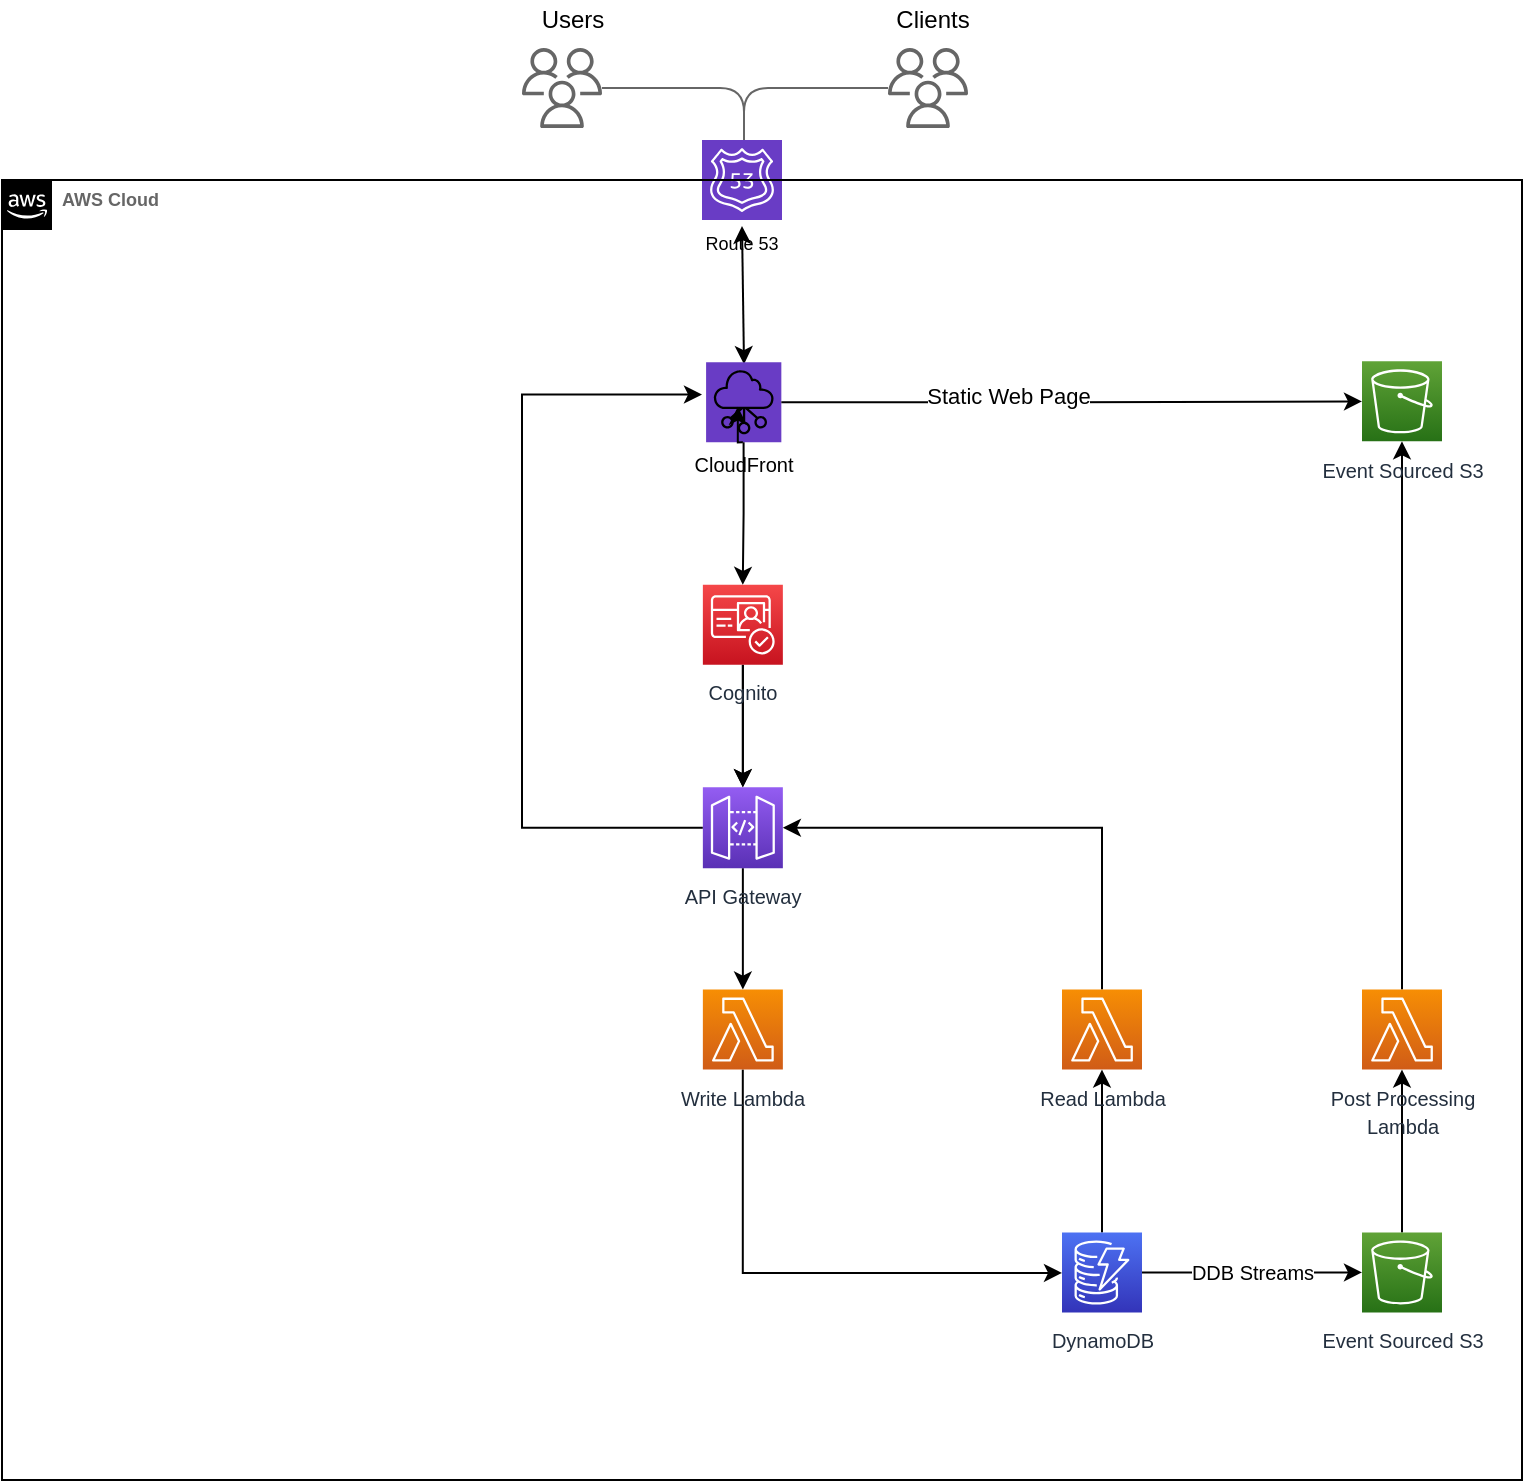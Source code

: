 <mxfile version="13.3.0" type="github">
  <diagram id="En8DPw2VWvYYrCO0BwaC" name="Page-1">
    <mxGraphModel dx="946" dy="614" grid="1" gridSize="10" guides="1" tooltips="1" connect="1" arrows="1" fold="1" page="1" pageScale="1" pageWidth="850" pageHeight="1100" math="0" shadow="0">
      <root>
        <mxCell id="0" />
        <mxCell id="1" parent="0" />
        <UserObject label="" lucidchartObjectId="ZyE4c_P3Ufc7" id="kpLQ-KXEZiZvVzIevv52-104">
          <mxCell style="html=1;whiteSpace=wrap;shape=mxgraph.aws4.users;labelPosition=center;verticalLabelPosition=bottom;align=center;verticalAlign=top;strokeColor=none;fontSize=11;spacing=0;strokeOpacity=100;fillOpacity=100;fillColor=#666666;" parent="1" vertex="1">
            <mxGeometry x="310" y="104" width="40" height="40" as="geometry" />
          </mxCell>
        </UserObject>
        <UserObject label="" lucidchartObjectId="ZyE4HLhWYkgI" id="kpLQ-KXEZiZvVzIevv52-105">
          <mxCell style="html=1;jettySize=18;fontSize=11;strokeColor=#666666;strokeOpacity=100;rounded=1;arcSize=24;edgeStyle=orthogonalEdgeStyle;startArrow=none;;endArrow=none;;exitX=1.0;exitY=0.5;exitPerimeter=1;entryX=0.5;entryY=1.078e-16;entryPerimeter=1;" parent="1" source="kpLQ-KXEZiZvVzIevv52-104" edge="1">
            <mxGeometry width="100" height="100" relative="1" as="geometry">
              <Array as="points">
                <mxPoint x="421.5" y="124" />
              </Array>
              <mxPoint x="421" y="150" as="targetPoint" />
            </mxGeometry>
          </mxCell>
        </UserObject>
        <UserObject label="" lucidchartObjectId="ZyE41c8WnD6." id="kpLQ-KXEZiZvVzIevv52-106">
          <mxCell style="html=1;whiteSpace=wrap;shape=mxgraph.aws4.users;labelPosition=center;verticalLabelPosition=bottom;align=center;verticalAlign=top;strokeColor=none;fontSize=11;spacing=0;strokeOpacity=100;fillOpacity=100;fillColor=#666666;" parent="1" vertex="1">
            <mxGeometry x="493" y="104" width="40" height="40" as="geometry" />
          </mxCell>
        </UserObject>
        <UserObject label="" lucidchartObjectId="ZyE43OfRoB9h" id="kpLQ-KXEZiZvVzIevv52-107">
          <mxCell style="html=1;jettySize=18;fontSize=11;strokeColor=#666666;strokeOpacity=100;rounded=1;arcSize=24;edgeStyle=orthogonalEdgeStyle;startArrow=none;;endArrow=none;;exitX=0;exitY=0.5;exitPerimeter=1;entryX=0.5;entryY=1.078e-16;entryPerimeter=1;" parent="1" source="kpLQ-KXEZiZvVzIevv52-106" edge="1">
            <mxGeometry width="100" height="100" relative="1" as="geometry">
              <Array as="points">
                <mxPoint x="421.5" y="124" />
              </Array>
              <mxPoint x="421" y="150" as="targetPoint" />
            </mxGeometry>
          </mxCell>
        </UserObject>
        <mxCell id="kpLQ-KXEZiZvVzIevv52-108" value="Clients" style="text;html=1;align=center;verticalAlign=middle;resizable=0;points=[];autosize=1;" parent="1" vertex="1">
          <mxGeometry x="490" y="80" width="50" height="20" as="geometry" />
        </mxCell>
        <mxCell id="kpLQ-KXEZiZvVzIevv52-109" value="Users" style="text;html=1;align=center;verticalAlign=middle;resizable=0;points=[];autosize=1;" parent="1" vertex="1">
          <mxGeometry x="310" y="80" width="50" height="20" as="geometry" />
        </mxCell>
        <UserObject label="&lt;font style=&quot;font-size: 9px&quot;&gt;Route 53&lt;/font&gt;" lucidchartObjectId="ZyE4sDo.5fip" id="kpLQ-KXEZiZvVzIevv52-126">
          <mxCell style="html=1;whiteSpace=wrap;shape=mxgraph.aws4.resourceIcon;resIcon=mxgraph.aws4.route_53;labelPosition=center;verticalLabelPosition=bottom;align=center;verticalAlign=top;strokeColor=#ffffff;fontSize=11;spacing=0;strokeOpacity=100;fillColor=#693cc5;" parent="1" vertex="1">
            <mxGeometry x="400" y="150" width="40" height="40" as="geometry" />
          </mxCell>
        </UserObject>
        <mxCell id="Og8cY-8ch1CE3vDyTHSe-13" value="" style="endArrow=classic;startArrow=classic;html=1;entryX=0.5;entryY=1.075;entryDx=0;entryDy=0;entryPerimeter=0;exitX=0.504;exitY=0.025;exitDx=0;exitDy=0;exitPerimeter=0;" edge="1" parent="1" source="kpLQ-KXEZiZvVzIevv52-122" target="kpLQ-KXEZiZvVzIevv52-126">
          <mxGeometry width="50" height="50" relative="1" as="geometry">
            <mxPoint x="480" y="260" as="sourcePoint" />
            <mxPoint x="530" y="210" as="targetPoint" />
          </mxGeometry>
        </mxCell>
        <UserObject label="AWS Cloud" lucidchartObjectId="ZyE4pIuA_5Mh" id="kpLQ-KXEZiZvVzIevv52-114">
          <mxCell style="html=1;whiteSpace=wrap;shape=mxgraph.aws4.group;grIcon=mxgraph.aws4.group_aws_cloud_alt;verticalAlign=top;align=left;spacingLeft=30;fillOpacity=100;fillColor=none;fontSize=9;fontColor=#666666;fontStyle=1;spacing=0;strokeOpacity=100;part=1;" parent="1" vertex="1">
            <mxGeometry x="50" y="170" width="760" height="650" as="geometry" />
          </mxCell>
        </UserObject>
        <mxCell id="kpLQ-KXEZiZvVzIevv52-121" value="" style="group;dropTarget=0;" parent="1" vertex="1">
          <mxGeometry x="390.93" y="261.079" width="59" height="54.647" as="geometry" />
        </mxCell>
        <UserObject label="&lt;font style=&quot;font-size: 10px&quot;&gt;CloudFront&lt;/font&gt;" lucidchartObjectId="ZyE4HXlMvsA3" id="kpLQ-KXEZiZvVzIevv52-122">
          <mxCell style="html=1;whiteSpace=wrap;shape=mxgraph.aws4.resourceIcon;resIcon=mxgraph.aws4.networking_and_content_delivery;labelPosition=center;verticalLabelPosition=bottom;align=center;verticalAlign=top;fontSize=11;spacing=0;strokeOpacity=0;fillColor=#693cc5;" parent="kpLQ-KXEZiZvVzIevv52-121" vertex="1">
            <mxGeometry x="11.116" width="37.623" height="40.075" as="geometry" />
          </mxCell>
        </UserObject>
        <mxCell id="kpLQ-KXEZiZvVzIevv52-123" style="edgeStyle=orthogonalEdgeStyle;rounded=0;orthogonalLoop=1;jettySize=auto;html=1;exitX=0.5;exitY=0;exitDx=0;exitDy=0;entryX=0.422;entryY=0.556;entryDx=0;entryDy=0;entryPerimeter=0;strokeColor=#000000;" parent="kpLQ-KXEZiZvVzIevv52-121" target="kpLQ-KXEZiZvVzIevv52-122" edge="1">
          <mxGeometry relative="1" as="geometry">
            <mxPoint x="29.5" y="40.075" as="sourcePoint" />
          </mxGeometry>
        </mxCell>
        <mxCell id="kpLQ-KXEZiZvVzIevv52-145" style="edgeStyle=orthogonalEdgeStyle;rounded=0;orthogonalLoop=1;jettySize=auto;html=1;" parent="1" source="kpLQ-KXEZiZvVzIevv52-129" target="kpLQ-KXEZiZvVzIevv52-144" edge="1">
          <mxGeometry relative="1" as="geometry" />
        </mxCell>
        <mxCell id="Og8cY-8ch1CE3vDyTHSe-10" style="edgeStyle=orthogonalEdgeStyle;rounded=0;orthogonalLoop=1;jettySize=auto;html=1;" edge="1" parent="1" source="kpLQ-KXEZiZvVzIevv52-129">
          <mxGeometry relative="1" as="geometry">
            <mxPoint x="400" y="277.271" as="targetPoint" />
            <Array as="points">
              <mxPoint x="310" y="493.836" />
              <mxPoint x="310" y="277.271" />
            </Array>
          </mxGeometry>
        </mxCell>
        <mxCell id="kpLQ-KXEZiZvVzIevv52-129" value="&lt;font style=&quot;font-size: 10px&quot;&gt;API Gateway&lt;/font&gt;" style="outlineConnect=0;fontColor=#232F3E;gradientColor=#945DF2;gradientDirection=north;fillColor=#5A30B5;strokeColor=#ffffff;dashed=0;verticalLabelPosition=bottom;verticalAlign=top;align=center;html=1;fontSize=12;fontStyle=0;shape=mxgraph.aws4.resourceIcon;resIcon=mxgraph.aws4.api_gateway;" parent="1" vertex="1">
          <mxGeometry x="400.43" y="473.596" width="40" height="40.479" as="geometry" />
        </mxCell>
        <mxCell id="Og8cY-8ch1CE3vDyTHSe-5" style="edgeStyle=orthogonalEdgeStyle;rounded=0;orthogonalLoop=1;jettySize=auto;html=1;" edge="1" parent="1" source="kpLQ-KXEZiZvVzIevv52-144" target="Og8cY-8ch1CE3vDyTHSe-4">
          <mxGeometry relative="1" as="geometry">
            <Array as="points">
              <mxPoint x="420" y="716.473" />
            </Array>
          </mxGeometry>
        </mxCell>
        <mxCell id="kpLQ-KXEZiZvVzIevv52-144" value="&lt;font style=&quot;font-size: 10px&quot;&gt;Write Lambda&lt;/font&gt;" style="outlineConnect=0;fontColor=#232F3E;gradientColor=#F78E04;gradientDirection=north;fillColor=#D05C17;strokeColor=#ffffff;dashed=0;verticalLabelPosition=bottom;verticalAlign=top;align=center;html=1;fontSize=12;fontStyle=0;aspect=fixed;shape=mxgraph.aws4.resourceIcon;resIcon=mxgraph.aws4.lambda;" parent="1" vertex="1">
          <mxGeometry x="400.43" y="574.795" width="40" height="40" as="geometry" />
        </mxCell>
        <mxCell id="Og8cY-8ch1CE3vDyTHSe-2" style="edgeStyle=orthogonalEdgeStyle;rounded=0;orthogonalLoop=1;jettySize=auto;html=1;" edge="1" parent="1" source="Og8cY-8ch1CE3vDyTHSe-1" target="kpLQ-KXEZiZvVzIevv52-129">
          <mxGeometry relative="1" as="geometry" />
        </mxCell>
        <mxCell id="Og8cY-8ch1CE3vDyTHSe-11" value="" style="edgeStyle=orthogonalEdgeStyle;rounded=0;orthogonalLoop=1;jettySize=auto;html=1;" edge="1" parent="1" source="Og8cY-8ch1CE3vDyTHSe-1" target="kpLQ-KXEZiZvVzIevv52-129">
          <mxGeometry relative="1" as="geometry" />
        </mxCell>
        <mxCell id="Og8cY-8ch1CE3vDyTHSe-1" value="&lt;font style=&quot;font-size: 10px&quot;&gt;Cognito&lt;/font&gt;" style="outlineConnect=0;fontColor=#232F3E;gradientColor=#F54749;gradientDirection=north;fillColor=#C7131F;strokeColor=#ffffff;dashed=0;verticalLabelPosition=bottom;verticalAlign=top;align=center;html=1;fontSize=12;fontStyle=0;aspect=fixed;shape=mxgraph.aws4.resourceIcon;resIcon=mxgraph.aws4.cognito;" vertex="1" parent="1">
          <mxGeometry x="400.43" y="372.397" width="40" height="40" as="geometry" />
        </mxCell>
        <mxCell id="Og8cY-8ch1CE3vDyTHSe-3" style="edgeStyle=orthogonalEdgeStyle;rounded=0;orthogonalLoop=1;jettySize=auto;html=1;" edge="1" parent="1" source="kpLQ-KXEZiZvVzIevv52-122" target="Og8cY-8ch1CE3vDyTHSe-1">
          <mxGeometry relative="1" as="geometry" />
        </mxCell>
        <mxCell id="Og8cY-8ch1CE3vDyTHSe-8" style="edgeStyle=orthogonalEdgeStyle;rounded=0;orthogonalLoop=1;jettySize=auto;html=1;" edge="1" parent="1" source="Og8cY-8ch1CE3vDyTHSe-4" target="Og8cY-8ch1CE3vDyTHSe-7">
          <mxGeometry relative="1" as="geometry" />
        </mxCell>
        <mxCell id="Og8cY-8ch1CE3vDyTHSe-15" value="&lt;font style=&quot;font-size: 10px&quot;&gt;DDB Streams&lt;/font&gt;" style="edgeStyle=orthogonalEdgeStyle;rounded=0;orthogonalLoop=1;jettySize=auto;html=1;" edge="1" parent="1" source="Og8cY-8ch1CE3vDyTHSe-4" target="Og8cY-8ch1CE3vDyTHSe-14">
          <mxGeometry relative="1" as="geometry" />
        </mxCell>
        <mxCell id="Og8cY-8ch1CE3vDyTHSe-4" value="&lt;font style=&quot;font-size: 10px&quot;&gt;DynamoDB&lt;/font&gt;" style="outlineConnect=0;fontColor=#232F3E;gradientColor=#4D72F3;gradientDirection=north;fillColor=#3334B9;strokeColor=#ffffff;dashed=0;verticalLabelPosition=bottom;verticalAlign=top;align=center;html=1;fontSize=12;fontStyle=0;aspect=fixed;shape=mxgraph.aws4.resourceIcon;resIcon=mxgraph.aws4.dynamodb;" vertex="1" parent="1">
          <mxGeometry x="580" y="696.233" width="40" height="40" as="geometry" />
        </mxCell>
        <mxCell id="Og8cY-8ch1CE3vDyTHSe-9" style="edgeStyle=orthogonalEdgeStyle;rounded=0;orthogonalLoop=1;jettySize=auto;html=1;" edge="1" parent="1" source="Og8cY-8ch1CE3vDyTHSe-7" target="kpLQ-KXEZiZvVzIevv52-129">
          <mxGeometry relative="1" as="geometry">
            <Array as="points">
              <mxPoint x="600" y="493.836" />
            </Array>
          </mxGeometry>
        </mxCell>
        <mxCell id="Og8cY-8ch1CE3vDyTHSe-7" value="&lt;font style=&quot;font-size: 10px&quot;&gt;Read Lambda&lt;/font&gt;" style="outlineConnect=0;fontColor=#232F3E;gradientColor=#F78E04;gradientDirection=north;fillColor=#D05C17;strokeColor=#ffffff;dashed=0;verticalLabelPosition=bottom;verticalAlign=top;align=center;html=1;fontSize=12;fontStyle=0;aspect=fixed;shape=mxgraph.aws4.resourceIcon;resIcon=mxgraph.aws4.lambda;" vertex="1" parent="1">
          <mxGeometry x="580" y="574.795" width="40" height="40" as="geometry" />
        </mxCell>
        <mxCell id="Og8cY-8ch1CE3vDyTHSe-17" style="edgeStyle=orthogonalEdgeStyle;rounded=0;orthogonalLoop=1;jettySize=auto;html=1;" edge="1" parent="1" source="Og8cY-8ch1CE3vDyTHSe-14" target="Og8cY-8ch1CE3vDyTHSe-16">
          <mxGeometry relative="1" as="geometry" />
        </mxCell>
        <mxCell id="Og8cY-8ch1CE3vDyTHSe-14" value="&lt;font style=&quot;font-size: 10px&quot;&gt;Event Sourced S3&lt;/font&gt;" style="outlineConnect=0;fontColor=#232F3E;gradientColor=#60A337;gradientDirection=north;fillColor=#277116;strokeColor=#ffffff;dashed=0;verticalLabelPosition=bottom;verticalAlign=top;align=center;html=1;fontSize=12;fontStyle=0;aspect=fixed;shape=mxgraph.aws4.resourceIcon;resIcon=mxgraph.aws4.s3;" vertex="1" parent="1">
          <mxGeometry x="730" y="696.233" width="40" height="40" as="geometry" />
        </mxCell>
        <mxCell id="Og8cY-8ch1CE3vDyTHSe-19" style="edgeStyle=orthogonalEdgeStyle;rounded=0;orthogonalLoop=1;jettySize=auto;html=1;" edge="1" parent="1" source="Og8cY-8ch1CE3vDyTHSe-16" target="Og8cY-8ch1CE3vDyTHSe-18">
          <mxGeometry relative="1" as="geometry" />
        </mxCell>
        <mxCell id="Og8cY-8ch1CE3vDyTHSe-16" value="&lt;font style=&quot;font-size: 10px&quot;&gt;Post Processing &lt;br&gt;Lambda&lt;/font&gt;" style="outlineConnect=0;fontColor=#232F3E;gradientColor=#F78E04;gradientDirection=north;fillColor=#D05C17;strokeColor=#ffffff;dashed=0;verticalLabelPosition=bottom;verticalAlign=top;align=center;html=1;fontSize=12;fontStyle=0;aspect=fixed;shape=mxgraph.aws4.resourceIcon;resIcon=mxgraph.aws4.lambda;" vertex="1" parent="1">
          <mxGeometry x="730" y="574.795" width="40" height="40" as="geometry" />
        </mxCell>
        <mxCell id="Og8cY-8ch1CE3vDyTHSe-18" value="&lt;font style=&quot;font-size: 10px&quot;&gt;Event Sourced S3&lt;/font&gt;" style="outlineConnect=0;fontColor=#232F3E;gradientColor=#60A337;gradientDirection=north;fillColor=#277116;strokeColor=#ffffff;dashed=0;verticalLabelPosition=bottom;verticalAlign=top;align=center;html=1;fontSize=12;fontStyle=0;aspect=fixed;shape=mxgraph.aws4.resourceIcon;resIcon=mxgraph.aws4.s3;" vertex="1" parent="1">
          <mxGeometry x="730" y="260.674" width="40" height="40" as="geometry" />
        </mxCell>
        <mxCell id="Og8cY-8ch1CE3vDyTHSe-20" style="edgeStyle=orthogonalEdgeStyle;rounded=0;orthogonalLoop=1;jettySize=auto;html=1;" edge="1" parent="1" source="kpLQ-KXEZiZvVzIevv52-122" target="Og8cY-8ch1CE3vDyTHSe-18">
          <mxGeometry relative="1" as="geometry" />
        </mxCell>
        <mxCell id="Og8cY-8ch1CE3vDyTHSe-21" value="Static Web Page" style="edgeLabel;html=1;align=center;verticalAlign=middle;resizable=0;points=[];" vertex="1" connectable="0" parent="Og8cY-8ch1CE3vDyTHSe-20">
          <mxGeometry x="0.001" y="32" relative="1" as="geometry">
            <mxPoint x="-32" y="29" as="offset" />
          </mxGeometry>
        </mxCell>
      </root>
    </mxGraphModel>
  </diagram>
</mxfile>
